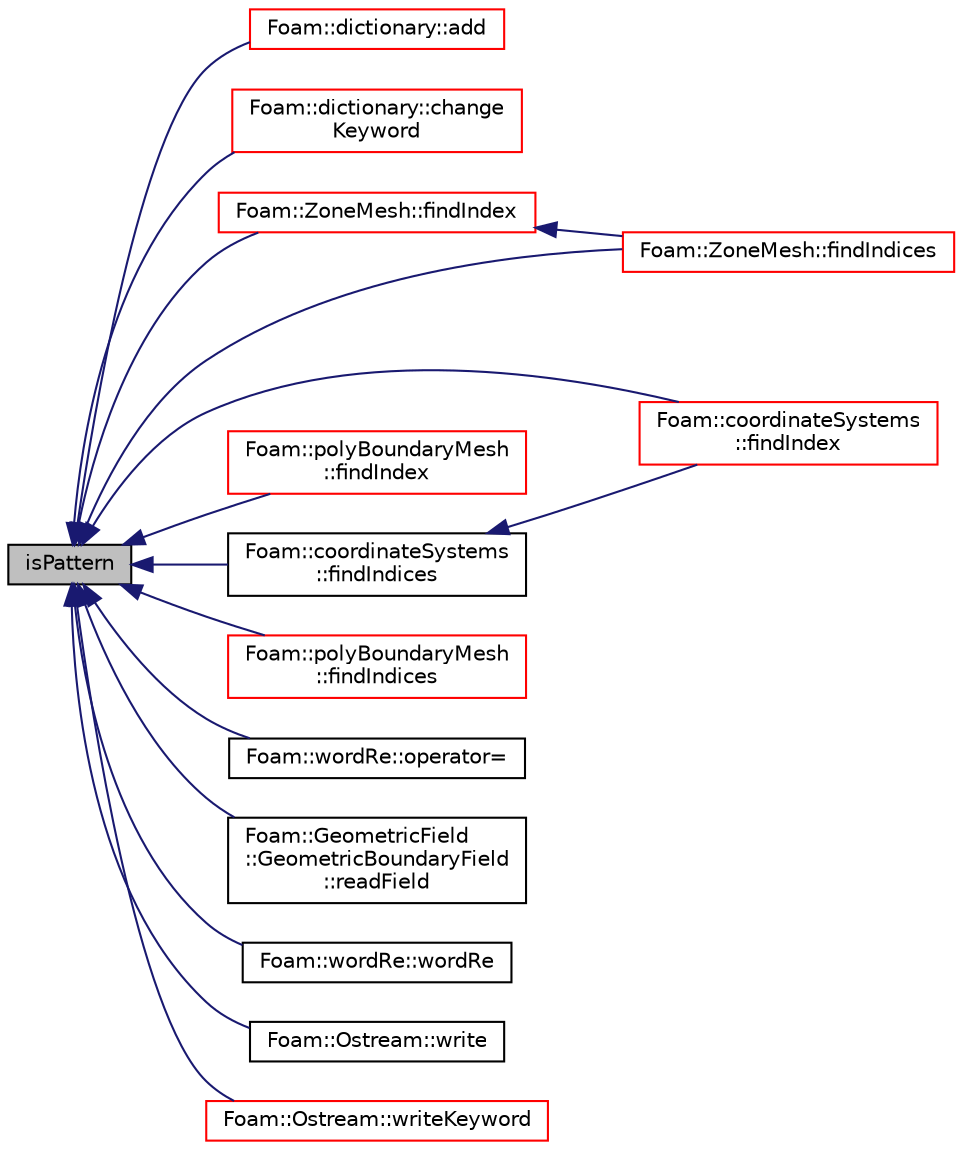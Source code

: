 digraph "isPattern"
{
  bgcolor="transparent";
  edge [fontname="Helvetica",fontsize="10",labelfontname="Helvetica",labelfontsize="10"];
  node [fontname="Helvetica",fontsize="10",shape=record];
  rankdir="LR";
  Node1 [label="isPattern",height=0.2,width=0.4,color="black", fillcolor="grey75", style="filled", fontcolor="black"];
  Node1 -> Node2 [dir="back",color="midnightblue",fontsize="10",style="solid",fontname="Helvetica"];
  Node2 [label="Foam::dictionary::add",height=0.2,width=0.4,color="red",URL="$a00523.html#ac2ddcab42322c8d8af5e5830ab4d431b",tooltip="Add a new entry. "];
  Node1 -> Node3 [dir="back",color="midnightblue",fontsize="10",style="solid",fontname="Helvetica"];
  Node3 [label="Foam::dictionary::change\lKeyword",height=0.2,width=0.4,color="red",URL="$a00523.html#a6ced7250af2093b404dd4ec1058ec44d",tooltip="Change the keyword for an entry,. "];
  Node1 -> Node4 [dir="back",color="midnightblue",fontsize="10",style="solid",fontname="Helvetica"];
  Node4 [label="Foam::coordinateSystems\l::findIndex",height=0.2,width=0.4,color="red",URL="$a00406.html#a1d028e94dcd4a9556e7af5130ff91ab6",tooltip="Find and return index for the first match, return -1 if not found. "];
  Node1 -> Node5 [dir="back",color="midnightblue",fontsize="10",style="solid",fontname="Helvetica"];
  Node5 [label="Foam::ZoneMesh::findIndex",height=0.2,width=0.4,color="red",URL="$a02900.html#a955c3122cd8ec6013c0c6e47996da27c",tooltip="Return zone index for the first match, return -1 if not found. "];
  Node5 -> Node6 [dir="back",color="midnightblue",fontsize="10",style="solid",fontname="Helvetica"];
  Node6 [label="Foam::ZoneMesh::findIndices",height=0.2,width=0.4,color="red",URL="$a02900.html#a891eb41da511a9d00aa32946f42b2d0c",tooltip="Return zone indices for all matches. "];
  Node1 -> Node7 [dir="back",color="midnightblue",fontsize="10",style="solid",fontname="Helvetica"];
  Node7 [label="Foam::polyBoundaryMesh\l::findIndex",height=0.2,width=0.4,color="red",URL="$a01911.html#a955c3122cd8ec6013c0c6e47996da27c",tooltip="Return patch index for the first match, return -1 if not found. "];
  Node1 -> Node8 [dir="back",color="midnightblue",fontsize="10",style="solid",fontname="Helvetica"];
  Node8 [label="Foam::coordinateSystems\l::findIndices",height=0.2,width=0.4,color="black",URL="$a00406.html#ad6cd559ba020fd76822ec94d424c4fbc",tooltip="Find and return indices for all matches. "];
  Node8 -> Node4 [dir="back",color="midnightblue",fontsize="10",style="solid",fontname="Helvetica"];
  Node1 -> Node6 [dir="back",color="midnightblue",fontsize="10",style="solid",fontname="Helvetica"];
  Node1 -> Node9 [dir="back",color="midnightblue",fontsize="10",style="solid",fontname="Helvetica"];
  Node9 [label="Foam::polyBoundaryMesh\l::findIndices",height=0.2,width=0.4,color="red",URL="$a01911.html#afa87df6a948b1b74671621c1154ae9c9",tooltip="Return patch indices for all matches. Optionally matches patchGroups. "];
  Node1 -> Node10 [dir="back",color="midnightblue",fontsize="10",style="solid",fontname="Helvetica"];
  Node10 [label="Foam::wordRe::operator=",height=0.2,width=0.4,color="black",URL="$a02874.html#a7a016c1259bd8267781d61eea3ac4cd3",tooltip="Copy keyType, auto-test for regular expression. "];
  Node1 -> Node11 [dir="back",color="midnightblue",fontsize="10",style="solid",fontname="Helvetica"];
  Node11 [label="Foam::GeometricField\l::GeometricBoundaryField\l::readField",height=0.2,width=0.4,color="black",URL="$a00920.html#a3b159706bf20959b4215e3c90e2cdb2f",tooltip="Read the boundary field. "];
  Node1 -> Node12 [dir="back",color="midnightblue",fontsize="10",style="solid",fontname="Helvetica"];
  Node12 [label="Foam::wordRe::wordRe",height=0.2,width=0.4,color="black",URL="$a02874.html#a2ff254b6d37431af743c8680eaa83065",tooltip="Construct from keyType. "];
  Node1 -> Node13 [dir="back",color="midnightblue",fontsize="10",style="solid",fontname="Helvetica"];
  Node13 [label="Foam::Ostream::write",height=0.2,width=0.4,color="black",URL="$a01737.html#acfa58924440a2951aa3ab91cc70dcc67",tooltip="Write keyType. "];
  Node1 -> Node14 [dir="back",color="midnightblue",fontsize="10",style="solid",fontname="Helvetica"];
  Node14 [label="Foam::Ostream::writeKeyword",height=0.2,width=0.4,color="red",URL="$a01737.html#a3c58b2bb9174ea3c4a5fa58095d1290e",tooltip="Write the keyword followed by an appropriate indentation. "];
}
